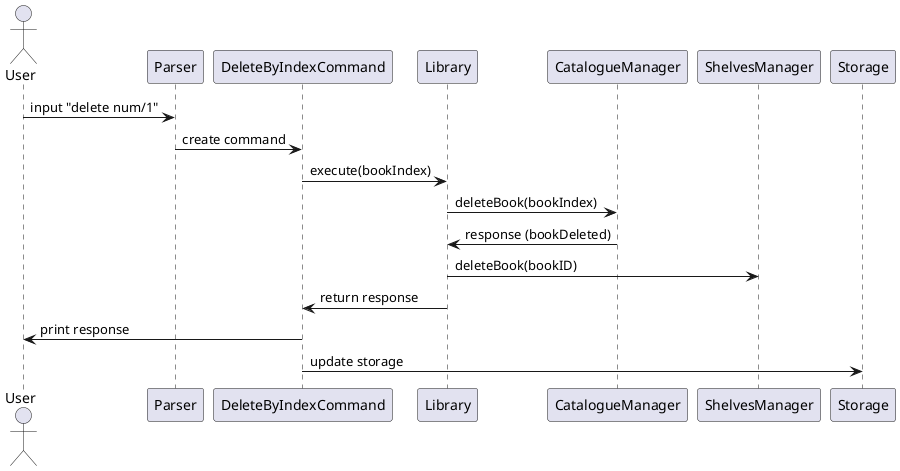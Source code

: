 @startuml
actor User
participant Parser
participant DeleteByIndexCommand
participant Library
participant CatalogueManager
participant ShelvesManager
participant Storage

User -> Parser : input "delete num/1"
Parser -> DeleteByIndexCommand : create command
DeleteByIndexCommand -> Library : execute(bookIndex)
Library -> CatalogueManager : deleteBook(bookIndex)
CatalogueManager -> Library : response (bookDeleted)
Library -> ShelvesManager : deleteBook(bookID)
Library -> DeleteByIndexCommand : return response
DeleteByIndexCommand -> User : print response
DeleteByIndexCommand -> Storage : update storage

@enduml
